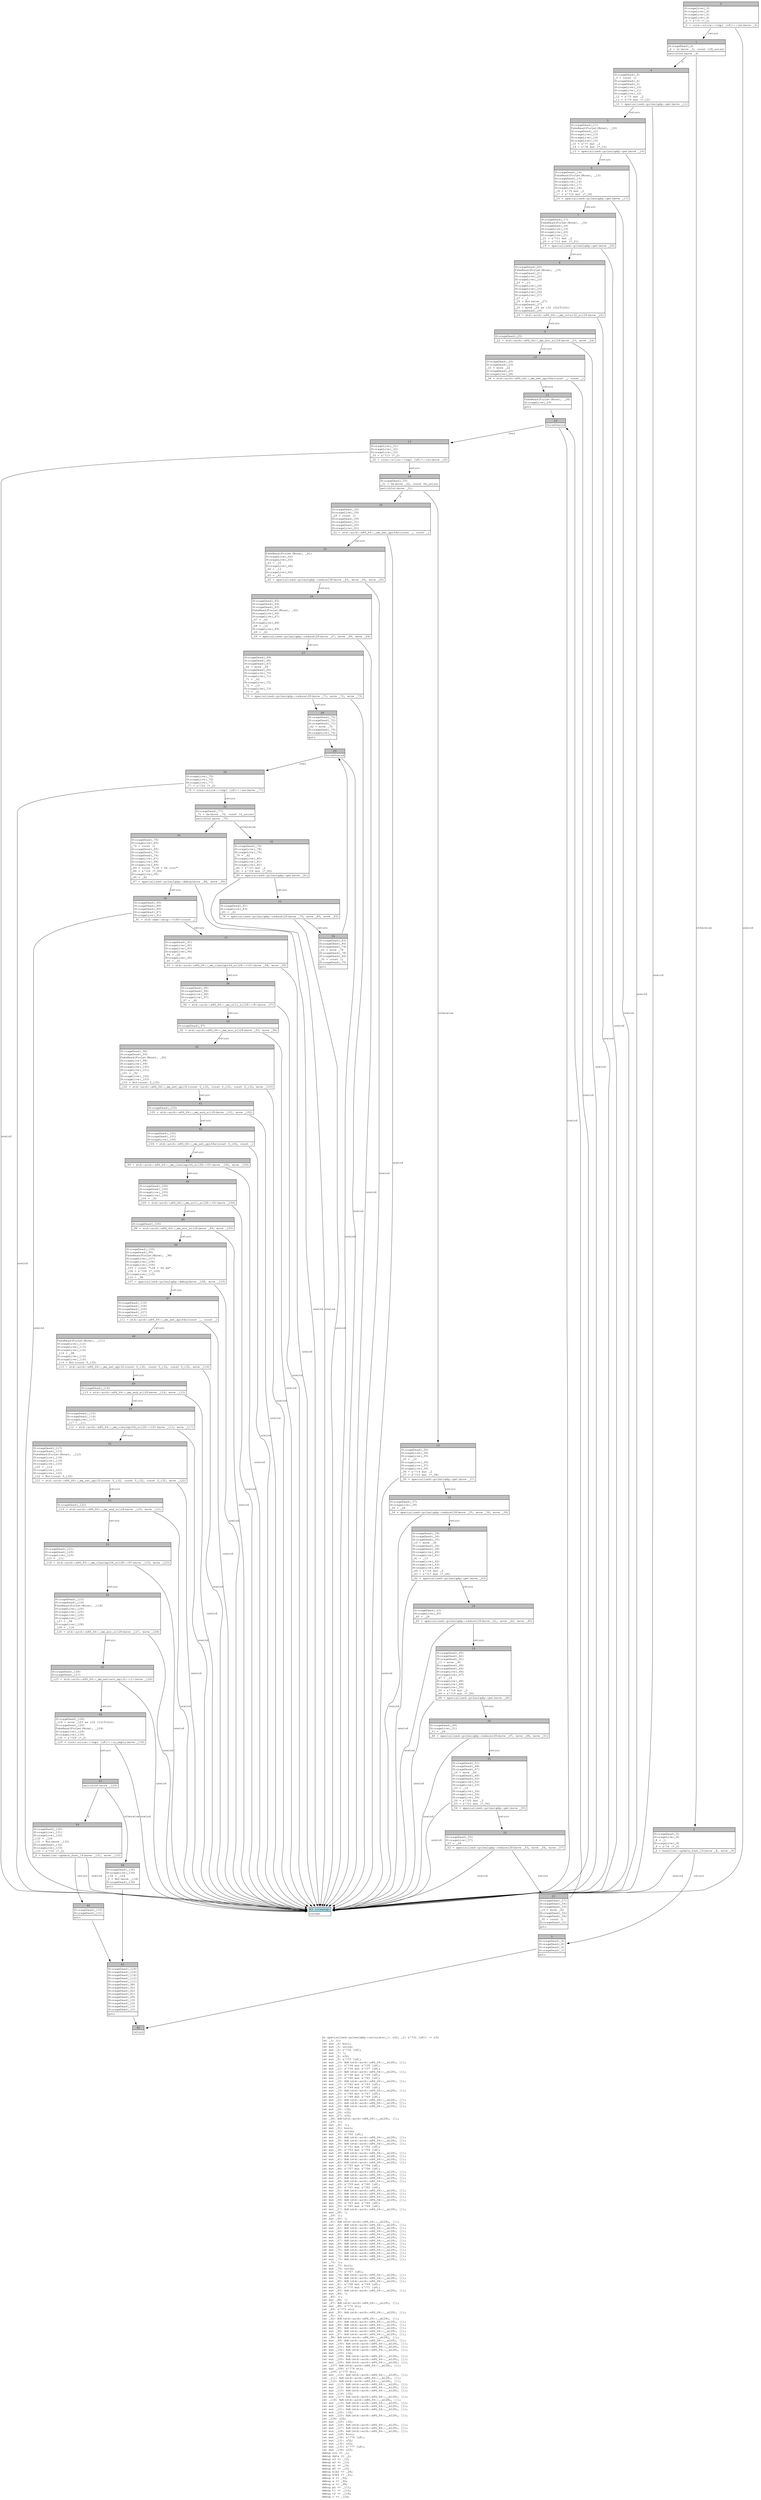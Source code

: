 digraph Mir_0_77 {
    graph [fontname="Courier, monospace"];
    node [fontname="Courier, monospace"];
    edge [fontname="Courier, monospace"];
    label=<fn specialized::pclmulqdq::calculate(_1: u32, _2: &amp;'?31 [u8]) -&gt; u32<br align="left"/>let _3: ();<br align="left"/>let mut _4: bool;<br align="left"/>let mut _5: usize;<br align="left"/>let mut _6: &amp;'?32 [u8];<br align="left"/>let mut _7: !;<br align="left"/>let mut _8: u32;<br align="left"/>let mut _9: &amp;'?33 [u8];<br align="left"/>let mut _10: Adt(std::arch::x86_64::__m128i, []);<br align="left"/>let mut _11: &amp;'?34 mut &amp;'?35 [u8];<br align="left"/>let mut _12: &amp;'?36 mut &amp;'?37 [u8];<br align="left"/>let mut _13: Adt(std::arch::x86_64::__m128i, []);<br align="left"/>let mut _14: &amp;'?38 mut &amp;'?39 [u8];<br align="left"/>let mut _15: &amp;'?40 mut &amp;'?41 [u8];<br align="left"/>let mut _16: Adt(std::arch::x86_64::__m128i, []);<br align="left"/>let mut _17: &amp;'?42 mut &amp;'?43 [u8];<br align="left"/>let mut _18: &amp;'?44 mut &amp;'?45 [u8];<br align="left"/>let mut _19: Adt(std::arch::x86_64::__m128i, []);<br align="left"/>let mut _20: &amp;'?46 mut &amp;'?47 [u8];<br align="left"/>let mut _21: &amp;'?48 mut &amp;'?49 [u8];<br align="left"/>let mut _22: Adt(std::arch::x86_64::__m128i, []);<br align="left"/>let mut _23: Adt(std::arch::x86_64::__m128i, []);<br align="left"/>let mut _24: Adt(std::arch::x86_64::__m128i, []);<br align="left"/>let mut _25: i32;<br align="left"/>let mut _26: u32;<br align="left"/>let mut _27: u32;<br align="left"/>let _28: Adt(std::arch::x86_64::__m128i, []);<br align="left"/>let _29: ();<br align="left"/>let mut _30: ();<br align="left"/>let mut _31: bool;<br align="left"/>let mut _32: usize;<br align="left"/>let mut _33: &amp;'?50 [u8];<br align="left"/>let mut _34: Adt(std::arch::x86_64::__m128i, []);<br align="left"/>let mut _35: Adt(std::arch::x86_64::__m128i, []);<br align="left"/>let mut _36: Adt(std::arch::x86_64::__m128i, []);<br align="left"/>let mut _37: &amp;'?51 mut &amp;'?52 [u8];<br align="left"/>let mut _38: &amp;'?53 mut &amp;'?54 [u8];<br align="left"/>let mut _39: Adt(std::arch::x86_64::__m128i, []);<br align="left"/>let mut _40: Adt(std::arch::x86_64::__m128i, []);<br align="left"/>let mut _41: Adt(std::arch::x86_64::__m128i, []);<br align="left"/>let mut _42: Adt(std::arch::x86_64::__m128i, []);<br align="left"/>let mut _43: &amp;'?55 mut &amp;'?56 [u8];<br align="left"/>let mut _44: &amp;'?57 mut &amp;'?58 [u8];<br align="left"/>let mut _45: Adt(std::arch::x86_64::__m128i, []);<br align="left"/>let mut _46: Adt(std::arch::x86_64::__m128i, []);<br align="left"/>let mut _47: Adt(std::arch::x86_64::__m128i, []);<br align="left"/>let mut _48: Adt(std::arch::x86_64::__m128i, []);<br align="left"/>let mut _49: &amp;'?59 mut &amp;'?60 [u8];<br align="left"/>let mut _50: &amp;'?61 mut &amp;'?62 [u8];<br align="left"/>let mut _51: Adt(std::arch::x86_64::__m128i, []);<br align="left"/>let mut _52: Adt(std::arch::x86_64::__m128i, []);<br align="left"/>let mut _53: Adt(std::arch::x86_64::__m128i, []);<br align="left"/>let mut _54: Adt(std::arch::x86_64::__m128i, []);<br align="left"/>let mut _55: &amp;'?63 mut &amp;'?64 [u8];<br align="left"/>let mut _56: &amp;'?65 mut &amp;'?66 [u8];<br align="left"/>let mut _57: Adt(std::arch::x86_64::__m128i, []);<br align="left"/>let mut _58: !;<br align="left"/>let _59: ();<br align="left"/>let mut _60: !;<br align="left"/>let _61: Adt(std::arch::x86_64::__m128i, []);<br align="left"/>let mut _62: Adt(std::arch::x86_64::__m128i, []);<br align="left"/>let mut _63: Adt(std::arch::x86_64::__m128i, []);<br align="left"/>let mut _64: Adt(std::arch::x86_64::__m128i, []);<br align="left"/>let mut _65: Adt(std::arch::x86_64::__m128i, []);<br align="left"/>let mut _66: Adt(std::arch::x86_64::__m128i, []);<br align="left"/>let mut _67: Adt(std::arch::x86_64::__m128i, []);<br align="left"/>let mut _68: Adt(std::arch::x86_64::__m128i, []);<br align="left"/>let mut _69: Adt(std::arch::x86_64::__m128i, []);<br align="left"/>let mut _70: Adt(std::arch::x86_64::__m128i, []);<br align="left"/>let mut _71: Adt(std::arch::x86_64::__m128i, []);<br align="left"/>let mut _72: Adt(std::arch::x86_64::__m128i, []);<br align="left"/>let mut _73: Adt(std::arch::x86_64::__m128i, []);<br align="left"/>let _74: ();<br align="left"/>let mut _75: bool;<br align="left"/>let mut _76: usize;<br align="left"/>let mut _77: &amp;'?67 [u8];<br align="left"/>let mut _78: Adt(std::arch::x86_64::__m128i, []);<br align="left"/>let mut _79: Adt(std::arch::x86_64::__m128i, []);<br align="left"/>let mut _80: Adt(std::arch::x86_64::__m128i, []);<br align="left"/>let mut _81: &amp;'?68 mut &amp;'?69 [u8];<br align="left"/>let mut _82: &amp;'?70 mut &amp;'?71 [u8];<br align="left"/>let mut _83: Adt(std::arch::x86_64::__m128i, []);<br align="left"/>let mut _84: !;<br align="left"/>let _85: ();<br align="left"/>let mut _86: !;<br align="left"/>let _87: Adt(std::arch::x86_64::__m128i, []);<br align="left"/>let mut _88: &amp;'?72 str;<br align="left"/>let _89: &amp;'?73 str;<br align="left"/>let mut _90: Adt(std::arch::x86_64::__m128i, []);<br align="left"/>let _91: ();<br align="left"/>let _92: Adt(std::arch::x86_64::__m128i, []);<br align="left"/>let mut _93: Adt(std::arch::x86_64::__m128i, []);<br align="left"/>let mut _94: Adt(std::arch::x86_64::__m128i, []);<br align="left"/>let mut _95: Adt(std::arch::x86_64::__m128i, []);<br align="left"/>let mut _96: Adt(std::arch::x86_64::__m128i, []);<br align="left"/>let mut _97: Adt(std::arch::x86_64::__m128i, []);<br align="left"/>let _98: Adt(std::arch::x86_64::__m128i, []);<br align="left"/>let mut _99: Adt(std::arch::x86_64::__m128i, []);<br align="left"/>let mut _100: Adt(std::arch::x86_64::__m128i, []);<br align="left"/>let mut _101: Adt(std::arch::x86_64::__m128i, []);<br align="left"/>let mut _102: Adt(std::arch::x86_64::__m128i, []);<br align="left"/>let mut _103: i32;<br align="left"/>let mut _104: Adt(std::arch::x86_64::__m128i, []);<br align="left"/>let mut _105: Adt(std::arch::x86_64::__m128i, []);<br align="left"/>let mut _106: Adt(std::arch::x86_64::__m128i, []);<br align="left"/>let _107: Adt(std::arch::x86_64::__m128i, []);<br align="left"/>let mut _108: &amp;'?74 str;<br align="left"/>let _109: &amp;'?75 str;<br align="left"/>let mut _110: Adt(std::arch::x86_64::__m128i, []);<br align="left"/>let _111: Adt(std::arch::x86_64::__m128i, []);<br align="left"/>let _112: Adt(std::arch::x86_64::__m128i, []);<br align="left"/>let mut _113: Adt(std::arch::x86_64::__m128i, []);<br align="left"/>let mut _114: Adt(std::arch::x86_64::__m128i, []);<br align="left"/>let mut _115: Adt(std::arch::x86_64::__m128i, []);<br align="left"/>let mut _116: i32;<br align="left"/>let mut _117: Adt(std::arch::x86_64::__m128i, []);<br align="left"/>let _118: Adt(std::arch::x86_64::__m128i, []);<br align="left"/>let mut _119: Adt(std::arch::x86_64::__m128i, []);<br align="left"/>let mut _120: Adt(std::arch::x86_64::__m128i, []);<br align="left"/>let mut _121: Adt(std::arch::x86_64::__m128i, []);<br align="left"/>let mut _122: i32;<br align="left"/>let mut _123: Adt(std::arch::x86_64::__m128i, []);<br align="left"/>let _124: u32;<br align="left"/>let mut _125: i32;<br align="left"/>let mut _126: Adt(std::arch::x86_64::__m128i, []);<br align="left"/>let mut _127: Adt(std::arch::x86_64::__m128i, []);<br align="left"/>let mut _128: Adt(std::arch::x86_64::__m128i, []);<br align="left"/>let mut _129: bool;<br align="left"/>let mut _130: &amp;'?76 [u8];<br align="left"/>let mut _131: u32;<br align="left"/>let mut _132: u32;<br align="left"/>let mut _133: &amp;'?77 [u8];<br align="left"/>let mut _134: u32;<br align="left"/>debug crc =&gt; _1;<br align="left"/>debug data =&gt; _2;<br align="left"/>debug x3 =&gt; _10;<br align="left"/>debug x2 =&gt; _13;<br align="left"/>debug x1 =&gt; _16;<br align="left"/>debug x0 =&gt; _19;<br align="left"/>debug k1k2 =&gt; _28;<br align="left"/>debug k3k4 =&gt; _61;<br align="left"/>debug x =&gt; _62;<br align="left"/>debug x =&gt; _92;<br align="left"/>debug x =&gt; _98;<br align="left"/>debug pu =&gt; _111;<br align="left"/>debug t1 =&gt; _112;<br align="left"/>debug t2 =&gt; _118;<br align="left"/>debug c =&gt; _124;<br align="left"/>>;
    bb0__0_77 [shape="none", label=<<table border="0" cellborder="1" cellspacing="0"><tr><td bgcolor="gray" align="center" colspan="1">0</td></tr><tr><td align="left" balign="left">StorageLive(_3)<br/>StorageLive(_4)<br/>StorageLive(_5)<br/>StorageLive(_6)<br/>_6 = &amp;'?3 (*_2)<br/></td></tr><tr><td align="left">_5 = core::slice::&lt;impl [u8]&gt;::len(move _6)</td></tr></table>>];
    bb1__0_77 [shape="none", label=<<table border="0" cellborder="1" cellspacing="0"><tr><td bgcolor="gray" align="center" colspan="1">1</td></tr><tr><td align="left" balign="left">StorageDead(_6)<br/>_4 = Lt(move _5, const 128_usize)<br/></td></tr><tr><td align="left">switchInt(move _4)</td></tr></table>>];
    bb2__0_77 [shape="none", label=<<table border="0" cellborder="1" cellspacing="0"><tr><td bgcolor="gray" align="center" colspan="1">2</td></tr><tr><td align="left" balign="left">StorageDead(_5)<br/>StorageLive(_8)<br/>_8 = _1<br/>StorageLive(_9)<br/>_9 = &amp;'?4 (*_2)<br/></td></tr><tr><td align="left">_0 = baseline::update_fast_16(move _8, move _9)</td></tr></table>>];
    bb3__0_77 [shape="none", label=<<table border="0" cellborder="1" cellspacing="0"><tr><td bgcolor="gray" align="center" colspan="1">3</td></tr><tr><td align="left" balign="left">StorageDead(_9)<br/>StorageDead(_8)<br/>StorageDead(_4)<br/>StorageDead(_3)<br/></td></tr><tr><td align="left">goto</td></tr></table>>];
    bb4__0_77 [shape="none", label=<<table border="0" cellborder="1" cellspacing="0"><tr><td bgcolor="gray" align="center" colspan="1">4</td></tr><tr><td align="left" balign="left">StorageDead(_5)<br/>_3 = const ()<br/>StorageDead(_4)<br/>StorageDead(_3)<br/>StorageLive(_10)<br/>StorageLive(_11)<br/>StorageLive(_12)<br/>_12 = &amp;'?5 mut _2<br/>_11 = &amp;'?6 mut (*_12)<br/></td></tr><tr><td align="left">_10 = specialized::pclmulqdq::get(move _11)</td></tr></table>>];
    bb5__0_77 [shape="none", label=<<table border="0" cellborder="1" cellspacing="0"><tr><td bgcolor="gray" align="center" colspan="1">5</td></tr><tr><td align="left" balign="left">StorageDead(_11)<br/>FakeRead(ForLet(None), _10)<br/>StorageDead(_12)<br/>StorageLive(_13)<br/>StorageLive(_14)<br/>StorageLive(_15)<br/>_15 = &amp;'?7 mut _2<br/>_14 = &amp;'?8 mut (*_15)<br/></td></tr><tr><td align="left">_13 = specialized::pclmulqdq::get(move _14)</td></tr></table>>];
    bb6__0_77 [shape="none", label=<<table border="0" cellborder="1" cellspacing="0"><tr><td bgcolor="gray" align="center" colspan="1">6</td></tr><tr><td align="left" balign="left">StorageDead(_14)<br/>FakeRead(ForLet(None), _13)<br/>StorageDead(_15)<br/>StorageLive(_16)<br/>StorageLive(_17)<br/>StorageLive(_18)<br/>_18 = &amp;'?9 mut _2<br/>_17 = &amp;'?10 mut (*_18)<br/></td></tr><tr><td align="left">_16 = specialized::pclmulqdq::get(move _17)</td></tr></table>>];
    bb7__0_77 [shape="none", label=<<table border="0" cellborder="1" cellspacing="0"><tr><td bgcolor="gray" align="center" colspan="1">7</td></tr><tr><td align="left" balign="left">StorageDead(_17)<br/>FakeRead(ForLet(None), _16)<br/>StorageDead(_18)<br/>StorageLive(_19)<br/>StorageLive(_20)<br/>StorageLive(_21)<br/>_21 = &amp;'?11 mut _2<br/>_20 = &amp;'?12 mut (*_21)<br/></td></tr><tr><td align="left">_19 = specialized::pclmulqdq::get(move _20)</td></tr></table>>];
    bb8__0_77 [shape="none", label=<<table border="0" cellborder="1" cellspacing="0"><tr><td bgcolor="gray" align="center" colspan="1">8</td></tr><tr><td align="left" balign="left">StorageDead(_20)<br/>FakeRead(ForLet(None), _19)<br/>StorageDead(_21)<br/>StorageLive(_22)<br/>StorageLive(_23)<br/>_23 = _10<br/>StorageLive(_24)<br/>StorageLive(_25)<br/>StorageLive(_26)<br/>StorageLive(_27)<br/>_27 = _1<br/>_26 = Not(move _27)<br/>StorageDead(_27)<br/>_25 = move _26 as i32 (IntToInt)<br/>StorageDead(_26)<br/></td></tr><tr><td align="left">_24 = std::arch::x86_64::_mm_cvtsi32_si128(move _25)</td></tr></table>>];
    bb9__0_77 [shape="none", label=<<table border="0" cellborder="1" cellspacing="0"><tr><td bgcolor="gray" align="center" colspan="1">9</td></tr><tr><td align="left" balign="left">StorageDead(_25)<br/></td></tr><tr><td align="left">_22 = std::arch::x86_64::_mm_xor_si128(move _23, move _24)</td></tr></table>>];
    bb10__0_77 [shape="none", label=<<table border="0" cellborder="1" cellspacing="0"><tr><td bgcolor="gray" align="center" colspan="1">10</td></tr><tr><td align="left" balign="left">StorageDead(_24)<br/>StorageDead(_23)<br/>_10 = move _22<br/>StorageDead(_22)<br/>StorageLive(_28)<br/></td></tr><tr><td align="left">_28 = std::arch::x86_64::_mm_set_epi64x(const _, const _)</td></tr></table>>];
    bb11__0_77 [shape="none", label=<<table border="0" cellborder="1" cellspacing="0"><tr><td bgcolor="gray" align="center" colspan="1">11</td></tr><tr><td align="left" balign="left">FakeRead(ForLet(None), _28)<br/>StorageLive(_29)<br/></td></tr><tr><td align="left">goto</td></tr></table>>];
    bb12__0_77 [shape="none", label=<<table border="0" cellborder="1" cellspacing="0"><tr><td bgcolor="gray" align="center" colspan="1">12</td></tr><tr><td align="left">falseUnwind</td></tr></table>>];
    bb13__0_77 [shape="none", label=<<table border="0" cellborder="1" cellspacing="0"><tr><td bgcolor="gray" align="center" colspan="1">13</td></tr><tr><td align="left" balign="left">StorageLive(_31)<br/>StorageLive(_32)<br/>StorageLive(_33)<br/>_33 = &amp;'?13 (*_2)<br/></td></tr><tr><td align="left">_32 = core::slice::&lt;impl [u8]&gt;::len(move _33)</td></tr></table>>];
    bb14__0_77 [shape="none", label=<<table border="0" cellborder="1" cellspacing="0"><tr><td bgcolor="gray" align="center" colspan="1">14</td></tr><tr><td align="left" balign="left">StorageDead(_33)<br/>_31 = Ge(move _32, const 64_usize)<br/></td></tr><tr><td align="left">switchInt(move _31)</td></tr></table>>];
    bb15__0_77 [shape="none", label=<<table border="0" cellborder="1" cellspacing="0"><tr><td bgcolor="gray" align="center" colspan="1">15</td></tr><tr><td align="left" balign="left">StorageDead(_32)<br/>StorageLive(_34)<br/>StorageLive(_35)<br/>_35 = _10<br/>StorageLive(_36)<br/>StorageLive(_37)<br/>StorageLive(_38)<br/>_38 = &amp;'?14 mut _2<br/>_37 = &amp;'?15 mut (*_38)<br/></td></tr><tr><td align="left">_36 = specialized::pclmulqdq::get(move _37)</td></tr></table>>];
    bb16__0_77 [shape="none", label=<<table border="0" cellborder="1" cellspacing="0"><tr><td bgcolor="gray" align="center" colspan="1">16</td></tr><tr><td align="left" balign="left">StorageDead(_37)<br/>StorageLive(_39)<br/>_39 = _28<br/></td></tr><tr><td align="left">_34 = specialized::pclmulqdq::reduce128(move _35, move _36, move _39)</td></tr></table>>];
    bb17__0_77 [shape="none", label=<<table border="0" cellborder="1" cellspacing="0"><tr><td bgcolor="gray" align="center" colspan="1">17</td></tr><tr><td align="left" balign="left">StorageDead(_39)<br/>StorageDead(_36)<br/>StorageDead(_35)<br/>_10 = move _34<br/>StorageDead(_34)<br/>StorageDead(_38)<br/>StorageLive(_40)<br/>StorageLive(_41)<br/>_41 = _13<br/>StorageLive(_42)<br/>StorageLive(_43)<br/>StorageLive(_44)<br/>_44 = &amp;'?16 mut _2<br/>_43 = &amp;'?17 mut (*_44)<br/></td></tr><tr><td align="left">_42 = specialized::pclmulqdq::get(move _43)</td></tr></table>>];
    bb18__0_77 [shape="none", label=<<table border="0" cellborder="1" cellspacing="0"><tr><td bgcolor="gray" align="center" colspan="1">18</td></tr><tr><td align="left" balign="left">StorageDead(_43)<br/>StorageLive(_45)<br/>_45 = _28<br/></td></tr><tr><td align="left">_40 = specialized::pclmulqdq::reduce128(move _41, move _42, move _45)</td></tr></table>>];
    bb19__0_77 [shape="none", label=<<table border="0" cellborder="1" cellspacing="0"><tr><td bgcolor="gray" align="center" colspan="1">19</td></tr><tr><td align="left" balign="left">StorageDead(_45)<br/>StorageDead(_42)<br/>StorageDead(_41)<br/>_13 = move _40<br/>StorageDead(_40)<br/>StorageDead(_44)<br/>StorageLive(_46)<br/>StorageLive(_47)<br/>_47 = _16<br/>StorageLive(_48)<br/>StorageLive(_49)<br/>StorageLive(_50)<br/>_50 = &amp;'?18 mut _2<br/>_49 = &amp;'?19 mut (*_50)<br/></td></tr><tr><td align="left">_48 = specialized::pclmulqdq::get(move _49)</td></tr></table>>];
    bb20__0_77 [shape="none", label=<<table border="0" cellborder="1" cellspacing="0"><tr><td bgcolor="gray" align="center" colspan="1">20</td></tr><tr><td align="left" balign="left">StorageDead(_49)<br/>StorageLive(_51)<br/>_51 = _28<br/></td></tr><tr><td align="left">_46 = specialized::pclmulqdq::reduce128(move _47, move _48, move _51)</td></tr></table>>];
    bb21__0_77 [shape="none", label=<<table border="0" cellborder="1" cellspacing="0"><tr><td bgcolor="gray" align="center" colspan="1">21</td></tr><tr><td align="left" balign="left">StorageDead(_51)<br/>StorageDead(_48)<br/>StorageDead(_47)<br/>_16 = move _46<br/>StorageDead(_46)<br/>StorageDead(_50)<br/>StorageLive(_52)<br/>StorageLive(_53)<br/>_53 = _19<br/>StorageLive(_54)<br/>StorageLive(_55)<br/>StorageLive(_56)<br/>_56 = &amp;'?20 mut _2<br/>_55 = &amp;'?21 mut (*_56)<br/></td></tr><tr><td align="left">_54 = specialized::pclmulqdq::get(move _55)</td></tr></table>>];
    bb22__0_77 [shape="none", label=<<table border="0" cellborder="1" cellspacing="0"><tr><td bgcolor="gray" align="center" colspan="1">22</td></tr><tr><td align="left" balign="left">StorageDead(_55)<br/>StorageLive(_57)<br/>_57 = _28<br/></td></tr><tr><td align="left">_52 = specialized::pclmulqdq::reduce128(move _53, move _54, move _57)</td></tr></table>>];
    bb23__0_77 [shape="none", label=<<table border="0" cellborder="1" cellspacing="0"><tr><td bgcolor="gray" align="center" colspan="1">23</td></tr><tr><td align="left" balign="left">StorageDead(_57)<br/>StorageDead(_54)<br/>StorageDead(_53)<br/>_19 = move _52<br/>StorageDead(_52)<br/>StorageDead(_56)<br/>_30 = const ()<br/>StorageDead(_31)<br/></td></tr><tr><td align="left">goto</td></tr></table>>];
    bb24__0_77 [shape="none", label=<<table border="0" cellborder="1" cellspacing="0"><tr><td bgcolor="gray" align="center" colspan="1">24</td></tr><tr><td align="left" balign="left">StorageDead(_32)<br/>StorageLive(_59)<br/>_29 = const ()<br/>StorageDead(_59)<br/>StorageDead(_31)<br/>StorageDead(_29)<br/>StorageLive(_61)<br/></td></tr><tr><td align="left">_61 = std::arch::x86_64::_mm_set_epi64x(const _, const _)</td></tr></table>>];
    bb25__0_77 [shape="none", label=<<table border="0" cellborder="1" cellspacing="0"><tr><td bgcolor="gray" align="center" colspan="1">25</td></tr><tr><td align="left" balign="left">FakeRead(ForLet(None), _61)<br/>StorageLive(_62)<br/>StorageLive(_63)<br/>_63 = _10<br/>StorageLive(_64)<br/>_64 = _13<br/>StorageLive(_65)<br/>_65 = _61<br/></td></tr><tr><td align="left">_62 = specialized::pclmulqdq::reduce128(move _63, move _64, move _65)</td></tr></table>>];
    bb26__0_77 [shape="none", label=<<table border="0" cellborder="1" cellspacing="0"><tr><td bgcolor="gray" align="center" colspan="1">26</td></tr><tr><td align="left" balign="left">StorageDead(_65)<br/>StorageDead(_64)<br/>StorageDead(_63)<br/>FakeRead(ForLet(None), _62)<br/>StorageLive(_66)<br/>StorageLive(_67)<br/>_67 = _62<br/>StorageLive(_68)<br/>_68 = _16<br/>StorageLive(_69)<br/>_69 = _61<br/></td></tr><tr><td align="left">_66 = specialized::pclmulqdq::reduce128(move _67, move _68, move _69)</td></tr></table>>];
    bb27__0_77 [shape="none", label=<<table border="0" cellborder="1" cellspacing="0"><tr><td bgcolor="gray" align="center" colspan="1">27</td></tr><tr><td align="left" balign="left">StorageDead(_69)<br/>StorageDead(_68)<br/>StorageDead(_67)<br/>_62 = move _66<br/>StorageDead(_66)<br/>StorageLive(_70)<br/>StorageLive(_71)<br/>_71 = _62<br/>StorageLive(_72)<br/>_72 = _19<br/>StorageLive(_73)<br/>_73 = _61<br/></td></tr><tr><td align="left">_70 = specialized::pclmulqdq::reduce128(move _71, move _72, move _73)</td></tr></table>>];
    bb28__0_77 [shape="none", label=<<table border="0" cellborder="1" cellspacing="0"><tr><td bgcolor="gray" align="center" colspan="1">28</td></tr><tr><td align="left" balign="left">StorageDead(_73)<br/>StorageDead(_72)<br/>StorageDead(_71)<br/>_62 = move _70<br/>StorageDead(_70)<br/>StorageLive(_74)<br/></td></tr><tr><td align="left">goto</td></tr></table>>];
    bb29__0_77 [shape="none", label=<<table border="0" cellborder="1" cellspacing="0"><tr><td bgcolor="gray" align="center" colspan="1">29</td></tr><tr><td align="left">falseUnwind</td></tr></table>>];
    bb30__0_77 [shape="none", label=<<table border="0" cellborder="1" cellspacing="0"><tr><td bgcolor="gray" align="center" colspan="1">30</td></tr><tr><td align="left" balign="left">StorageLive(_75)<br/>StorageLive(_76)<br/>StorageLive(_77)<br/>_77 = &amp;'?22 (*_2)<br/></td></tr><tr><td align="left">_76 = core::slice::&lt;impl [u8]&gt;::len(move _77)</td></tr></table>>];
    bb31__0_77 [shape="none", label=<<table border="0" cellborder="1" cellspacing="0"><tr><td bgcolor="gray" align="center" colspan="1">31</td></tr><tr><td align="left" balign="left">StorageDead(_77)<br/>_75 = Ge(move _76, const 16_usize)<br/></td></tr><tr><td align="left">switchInt(move _75)</td></tr></table>>];
    bb32__0_77 [shape="none", label=<<table border="0" cellborder="1" cellspacing="0"><tr><td bgcolor="gray" align="center" colspan="1">32</td></tr><tr><td align="left" balign="left">StorageDead(_76)<br/>StorageLive(_78)<br/>StorageLive(_79)<br/>_79 = _62<br/>StorageLive(_80)<br/>StorageLive(_81)<br/>StorageLive(_82)<br/>_82 = &amp;'?23 mut _2<br/>_81 = &amp;'?24 mut (*_82)<br/></td></tr><tr><td align="left">_80 = specialized::pclmulqdq::get(move _81)</td></tr></table>>];
    bb33__0_77 [shape="none", label=<<table border="0" cellborder="1" cellspacing="0"><tr><td bgcolor="gray" align="center" colspan="1">33</td></tr><tr><td align="left" balign="left">StorageDead(_81)<br/>StorageLive(_83)<br/>_83 = _61<br/></td></tr><tr><td align="left">_78 = specialized::pclmulqdq::reduce128(move _79, move _80, move _83)</td></tr></table>>];
    bb34__0_77 [shape="none", label=<<table border="0" cellborder="1" cellspacing="0"><tr><td bgcolor="gray" align="center" colspan="1">34</td></tr><tr><td align="left" balign="left">StorageDead(_83)<br/>StorageDead(_80)<br/>StorageDead(_79)<br/>_62 = move _78<br/>StorageDead(_78)<br/>StorageDead(_82)<br/>_30 = const ()<br/>StorageDead(_75)<br/></td></tr><tr><td align="left">goto</td></tr></table>>];
    bb35__0_77 [shape="none", label=<<table border="0" cellborder="1" cellspacing="0"><tr><td bgcolor="gray" align="center" colspan="1">35</td></tr><tr><td align="left" balign="left">StorageDead(_76)<br/>StorageLive(_85)<br/>_74 = const ()<br/>StorageDead(_85)<br/>StorageDead(_75)<br/>StorageDead(_74)<br/>StorageLive(_87)<br/>StorageLive(_88)<br/>StorageLive(_89)<br/>_89 = const &quot;128 &gt; 64 init&quot;<br/>_88 = &amp;'?26 (*_89)<br/>StorageLive(_90)<br/>_90 = _62<br/></td></tr><tr><td align="left">_87 = specialized::pclmulqdq::debug(move _88, move _90)</td></tr></table>>];
    bb36__0_77 [shape="none", label=<<table border="0" cellborder="1" cellspacing="0"><tr><td bgcolor="gray" align="center" colspan="1">36</td></tr><tr><td align="left" balign="left">StorageDead(_90)<br/>StorageDead(_88)<br/>StorageDead(_89)<br/>StorageDead(_87)<br/>StorageLive(_91)<br/></td></tr><tr><td align="left">_91 = std::mem::drop::&lt;i64&gt;(const _)</td></tr></table>>];
    bb37__0_77 [shape="none", label=<<table border="0" cellborder="1" cellspacing="0"><tr><td bgcolor="gray" align="center" colspan="1">37</td></tr><tr><td align="left" balign="left">StorageDead(_91)<br/>StorageLive(_92)<br/>StorageLive(_93)<br/>StorageLive(_94)<br/>_94 = _62<br/>StorageLive(_95)<br/>_95 = _61<br/></td></tr><tr><td align="left">_93 = std::arch::x86_64::_mm_clmulepi64_si128::&lt;16&gt;(move _94, move _95)</td></tr></table>>];
    bb38__0_77 [shape="none", label=<<table border="0" cellborder="1" cellspacing="0"><tr><td bgcolor="gray" align="center" colspan="1">38</td></tr><tr><td align="left" balign="left">StorageDead(_95)<br/>StorageDead(_94)<br/>StorageLive(_96)<br/>StorageLive(_97)<br/>_97 = _62<br/></td></tr><tr><td align="left">_96 = std::arch::x86_64::_mm_srli_si128::&lt;8&gt;(move _97)</td></tr></table>>];
    bb39__0_77 [shape="none", label=<<table border="0" cellborder="1" cellspacing="0"><tr><td bgcolor="gray" align="center" colspan="1">39</td></tr><tr><td align="left" balign="left">StorageDead(_97)<br/></td></tr><tr><td align="left">_92 = std::arch::x86_64::_mm_xor_si128(move _93, move _96)</td></tr></table>>];
    bb40__0_77 [shape="none", label=<<table border="0" cellborder="1" cellspacing="0"><tr><td bgcolor="gray" align="center" colspan="1">40</td></tr><tr><td align="left" balign="left">StorageDead(_96)<br/>StorageDead(_93)<br/>FakeRead(ForLet(None), _92)<br/>StorageLive(_98)<br/>StorageLive(_99)<br/>StorageLive(_100)<br/>StorageLive(_101)<br/>_101 = _92<br/>StorageLive(_102)<br/>StorageLive(_103)<br/>_103 = Not(const 0_i32)<br/></td></tr><tr><td align="left">_102 = std::arch::x86_64::_mm_set_epi32(const 0_i32, const 0_i32, const 0_i32, move _103)</td></tr></table>>];
    bb41__0_77 [shape="none", label=<<table border="0" cellborder="1" cellspacing="0"><tr><td bgcolor="gray" align="center" colspan="1">41</td></tr><tr><td align="left" balign="left">StorageDead(_103)<br/></td></tr><tr><td align="left">_100 = std::arch::x86_64::_mm_and_si128(move _101, move _102)</td></tr></table>>];
    bb42__0_77 [shape="none", label=<<table border="0" cellborder="1" cellspacing="0"><tr><td bgcolor="gray" align="center" colspan="1">42</td></tr><tr><td align="left" balign="left">StorageDead(_102)<br/>StorageDead(_101)<br/>StorageLive(_104)<br/></td></tr><tr><td align="left">_104 = std::arch::x86_64::_mm_set_epi64x(const 0_i64, const _)</td></tr></table>>];
    bb43__0_77 [shape="none", label=<<table border="0" cellborder="1" cellspacing="0"><tr><td bgcolor="gray" align="center" colspan="1">43</td></tr><tr><td align="left">_99 = std::arch::x86_64::_mm_clmulepi64_si128::&lt;0&gt;(move _100, move _104)</td></tr></table>>];
    bb44__0_77 [shape="none", label=<<table border="0" cellborder="1" cellspacing="0"><tr><td bgcolor="gray" align="center" colspan="1">44</td></tr><tr><td align="left" balign="left">StorageDead(_104)<br/>StorageDead(_100)<br/>StorageLive(_105)<br/>StorageLive(_106)<br/>_106 = _92<br/></td></tr><tr><td align="left">_105 = std::arch::x86_64::_mm_srli_si128::&lt;4&gt;(move _106)</td></tr></table>>];
    bb45__0_77 [shape="none", label=<<table border="0" cellborder="1" cellspacing="0"><tr><td bgcolor="gray" align="center" colspan="1">45</td></tr><tr><td align="left" balign="left">StorageDead(_106)<br/></td></tr><tr><td align="left">_98 = std::arch::x86_64::_mm_xor_si128(move _99, move _105)</td></tr></table>>];
    bb46__0_77 [shape="none", label=<<table border="0" cellborder="1" cellspacing="0"><tr><td bgcolor="gray" align="center" colspan="1">46</td></tr><tr><td align="left" balign="left">StorageDead(_105)<br/>StorageDead(_99)<br/>FakeRead(ForLet(None), _98)<br/>StorageLive(_107)<br/>StorageLive(_108)<br/>StorageLive(_109)<br/>_109 = const &quot;128 &gt; 64 xx&quot;<br/>_108 = &amp;'?28 (*_109)<br/>StorageLive(_110)<br/>_110 = _98<br/></td></tr><tr><td align="left">_107 = specialized::pclmulqdq::debug(move _108, move _110)</td></tr></table>>];
    bb47__0_77 [shape="none", label=<<table border="0" cellborder="1" cellspacing="0"><tr><td bgcolor="gray" align="center" colspan="1">47</td></tr><tr><td align="left" balign="left">StorageDead(_110)<br/>StorageDead(_108)<br/>StorageDead(_109)<br/>StorageDead(_107)<br/>StorageLive(_111)<br/></td></tr><tr><td align="left">_111 = std::arch::x86_64::_mm_set_epi64x(const _, const _)</td></tr></table>>];
    bb48__0_77 [shape="none", label=<<table border="0" cellborder="1" cellspacing="0"><tr><td bgcolor="gray" align="center" colspan="1">48</td></tr><tr><td align="left" balign="left">FakeRead(ForLet(None), _111)<br/>StorageLive(_112)<br/>StorageLive(_113)<br/>StorageLive(_114)<br/>_114 = _98<br/>StorageLive(_115)<br/>StorageLive(_116)<br/>_116 = Not(const 0_i32)<br/></td></tr><tr><td align="left">_115 = std::arch::x86_64::_mm_set_epi32(const 0_i32, const 0_i32, const 0_i32, move _116)</td></tr></table>>];
    bb49__0_77 [shape="none", label=<<table border="0" cellborder="1" cellspacing="0"><tr><td bgcolor="gray" align="center" colspan="1">49</td></tr><tr><td align="left" balign="left">StorageDead(_116)<br/></td></tr><tr><td align="left">_113 = std::arch::x86_64::_mm_and_si128(move _114, move _115)</td></tr></table>>];
    bb50__0_77 [shape="none", label=<<table border="0" cellborder="1" cellspacing="0"><tr><td bgcolor="gray" align="center" colspan="1">50</td></tr><tr><td align="left" balign="left">StorageDead(_115)<br/>StorageDead(_114)<br/>StorageLive(_117)<br/>_117 = _111<br/></td></tr><tr><td align="left">_112 = std::arch::x86_64::_mm_clmulepi64_si128::&lt;16&gt;(move _113, move _117)</td></tr></table>>];
    bb51__0_77 [shape="none", label=<<table border="0" cellborder="1" cellspacing="0"><tr><td bgcolor="gray" align="center" colspan="1">51</td></tr><tr><td align="left" balign="left">StorageDead(_117)<br/>StorageDead(_113)<br/>FakeRead(ForLet(None), _112)<br/>StorageLive(_118)<br/>StorageLive(_119)<br/>StorageLive(_120)<br/>_120 = _112<br/>StorageLive(_121)<br/>StorageLive(_122)<br/>_122 = Not(const 0_i32)<br/></td></tr><tr><td align="left">_121 = std::arch::x86_64::_mm_set_epi32(const 0_i32, const 0_i32, const 0_i32, move _122)</td></tr></table>>];
    bb52__0_77 [shape="none", label=<<table border="0" cellborder="1" cellspacing="0"><tr><td bgcolor="gray" align="center" colspan="1">52</td></tr><tr><td align="left" balign="left">StorageDead(_122)<br/></td></tr><tr><td align="left">_119 = std::arch::x86_64::_mm_and_si128(move _120, move _121)</td></tr></table>>];
    bb53__0_77 [shape="none", label=<<table border="0" cellborder="1" cellspacing="0"><tr><td bgcolor="gray" align="center" colspan="1">53</td></tr><tr><td align="left" balign="left">StorageDead(_121)<br/>StorageDead(_120)<br/>StorageLive(_123)<br/>_123 = _111<br/></td></tr><tr><td align="left">_118 = std::arch::x86_64::_mm_clmulepi64_si128::&lt;0&gt;(move _119, move _123)</td></tr></table>>];
    bb54__0_77 [shape="none", label=<<table border="0" cellborder="1" cellspacing="0"><tr><td bgcolor="gray" align="center" colspan="1">54</td></tr><tr><td align="left" balign="left">StorageDead(_123)<br/>StorageDead(_119)<br/>FakeRead(ForLet(None), _118)<br/>StorageLive(_124)<br/>StorageLive(_125)<br/>StorageLive(_126)<br/>StorageLive(_127)<br/>_127 = _98<br/>StorageLive(_128)<br/>_128 = _118<br/></td></tr><tr><td align="left">_126 = std::arch::x86_64::_mm_xor_si128(move _127, move _128)</td></tr></table>>];
    bb55__0_77 [shape="none", label=<<table border="0" cellborder="1" cellspacing="0"><tr><td bgcolor="gray" align="center" colspan="1">55</td></tr><tr><td align="left" balign="left">StorageDead(_128)<br/>StorageDead(_127)<br/></td></tr><tr><td align="left">_125 = std::arch::x86_64::_mm_extract_epi32::&lt;1&gt;(move _126)</td></tr></table>>];
    bb56__0_77 [shape="none", label=<<table border="0" cellborder="1" cellspacing="0"><tr><td bgcolor="gray" align="center" colspan="1">56</td></tr><tr><td align="left" balign="left">StorageDead(_126)<br/>_124 = move _125 as u32 (IntToInt)<br/>StorageDead(_125)<br/>FakeRead(ForLet(None), _124)<br/>StorageLive(_129)<br/>StorageLive(_130)<br/>_130 = &amp;'?29 (*_2)<br/></td></tr><tr><td align="left">_129 = core::slice::&lt;impl [u8]&gt;::is_empty(move _130)</td></tr></table>>];
    bb57__0_77 [shape="none", label=<<table border="0" cellborder="1" cellspacing="0"><tr><td bgcolor="gray" align="center" colspan="1">57</td></tr><tr><td align="left">switchInt(move _129)</td></tr></table>>];
    bb58__0_77 [shape="none", label=<<table border="0" cellborder="1" cellspacing="0"><tr><td bgcolor="gray" align="center" colspan="1">58</td></tr><tr><td align="left" balign="left">StorageDead(_130)<br/>StorageLive(_134)<br/>_134 = _124<br/>_0 = Not(move _134)<br/>StorageDead(_134)<br/></td></tr><tr><td align="left">goto</td></tr></table>>];
    bb59__0_77 [shape="none", label=<<table border="0" cellborder="1" cellspacing="0"><tr><td bgcolor="gray" align="center" colspan="1">59</td></tr><tr><td align="left" balign="left">StorageDead(_130)<br/>StorageLive(_131)<br/>StorageLive(_132)<br/>_132 = _124<br/>_131 = Not(move _132)<br/>StorageDead(_132)<br/>StorageLive(_133)<br/>_133 = &amp;'?30 (*_2)<br/></td></tr><tr><td align="left">_0 = baseline::update_fast_16(move _131, move _133)</td></tr></table>>];
    bb60__0_77 [shape="none", label=<<table border="0" cellborder="1" cellspacing="0"><tr><td bgcolor="gray" align="center" colspan="1">60</td></tr><tr><td align="left" balign="left">StorageDead(_133)<br/>StorageDead(_131)<br/></td></tr><tr><td align="left">goto</td></tr></table>>];
    bb61__0_77 [shape="none", label=<<table border="0" cellborder="1" cellspacing="0"><tr><td bgcolor="gray" align="center" colspan="1">61</td></tr><tr><td align="left" balign="left">StorageDead(_129)<br/>StorageDead(_124)<br/>StorageDead(_118)<br/>StorageDead(_112)<br/>StorageDead(_111)<br/>StorageDead(_98)<br/>StorageDead(_92)<br/>StorageDead(_62)<br/>StorageDead(_61)<br/>StorageDead(_28)<br/>StorageDead(_19)<br/>StorageDead(_16)<br/>StorageDead(_13)<br/>StorageDead(_10)<br/></td></tr><tr><td align="left">goto</td></tr></table>>];
    bb62__0_77 [shape="none", label=<<table border="0" cellborder="1" cellspacing="0"><tr><td bgcolor="gray" align="center" colspan="1">62</td></tr><tr><td align="left">return</td></tr></table>>];
    bb63__0_77 [shape="none", label=<<table border="0" cellborder="1" cellspacing="0"><tr><td bgcolor="lightblue" align="center" colspan="1">63 (cleanup)</td></tr><tr><td align="left">resume</td></tr></table>>];
    bb0__0_77 -> bb1__0_77 [label="return"];
    bb0__0_77 -> bb63__0_77 [label="unwind"];
    bb1__0_77 -> bb4__0_77 [label="0"];
    bb1__0_77 -> bb2__0_77 [label="otherwise"];
    bb2__0_77 -> bb3__0_77 [label="return"];
    bb2__0_77 -> bb63__0_77 [label="unwind"];
    bb3__0_77 -> bb62__0_77 [label=""];
    bb4__0_77 -> bb5__0_77 [label="return"];
    bb4__0_77 -> bb63__0_77 [label="unwind"];
    bb5__0_77 -> bb6__0_77 [label="return"];
    bb5__0_77 -> bb63__0_77 [label="unwind"];
    bb6__0_77 -> bb7__0_77 [label="return"];
    bb6__0_77 -> bb63__0_77 [label="unwind"];
    bb7__0_77 -> bb8__0_77 [label="return"];
    bb7__0_77 -> bb63__0_77 [label="unwind"];
    bb8__0_77 -> bb9__0_77 [label="return"];
    bb8__0_77 -> bb63__0_77 [label="unwind"];
    bb9__0_77 -> bb10__0_77 [label="return"];
    bb9__0_77 -> bb63__0_77 [label="unwind"];
    bb10__0_77 -> bb11__0_77 [label="return"];
    bb10__0_77 -> bb63__0_77 [label="unwind"];
    bb11__0_77 -> bb12__0_77 [label=""];
    bb12__0_77 -> bb13__0_77 [label="real"];
    bb12__0_77 -> bb63__0_77 [label="unwind"];
    bb13__0_77 -> bb14__0_77 [label="return"];
    bb13__0_77 -> bb63__0_77 [label="unwind"];
    bb14__0_77 -> bb24__0_77 [label="0"];
    bb14__0_77 -> bb15__0_77 [label="otherwise"];
    bb15__0_77 -> bb16__0_77 [label="return"];
    bb15__0_77 -> bb63__0_77 [label="unwind"];
    bb16__0_77 -> bb17__0_77 [label="return"];
    bb16__0_77 -> bb63__0_77 [label="unwind"];
    bb17__0_77 -> bb18__0_77 [label="return"];
    bb17__0_77 -> bb63__0_77 [label="unwind"];
    bb18__0_77 -> bb19__0_77 [label="return"];
    bb18__0_77 -> bb63__0_77 [label="unwind"];
    bb19__0_77 -> bb20__0_77 [label="return"];
    bb19__0_77 -> bb63__0_77 [label="unwind"];
    bb20__0_77 -> bb21__0_77 [label="return"];
    bb20__0_77 -> bb63__0_77 [label="unwind"];
    bb21__0_77 -> bb22__0_77 [label="return"];
    bb21__0_77 -> bb63__0_77 [label="unwind"];
    bb22__0_77 -> bb23__0_77 [label="return"];
    bb22__0_77 -> bb63__0_77 [label="unwind"];
    bb23__0_77 -> bb12__0_77 [label=""];
    bb24__0_77 -> bb25__0_77 [label="return"];
    bb24__0_77 -> bb63__0_77 [label="unwind"];
    bb25__0_77 -> bb26__0_77 [label="return"];
    bb25__0_77 -> bb63__0_77 [label="unwind"];
    bb26__0_77 -> bb27__0_77 [label="return"];
    bb26__0_77 -> bb63__0_77 [label="unwind"];
    bb27__0_77 -> bb28__0_77 [label="return"];
    bb27__0_77 -> bb63__0_77 [label="unwind"];
    bb28__0_77 -> bb29__0_77 [label=""];
    bb29__0_77 -> bb30__0_77 [label="real"];
    bb29__0_77 -> bb63__0_77 [label="unwind"];
    bb30__0_77 -> bb31__0_77 [label="return"];
    bb30__0_77 -> bb63__0_77 [label="unwind"];
    bb31__0_77 -> bb35__0_77 [label="0"];
    bb31__0_77 -> bb32__0_77 [label="otherwise"];
    bb32__0_77 -> bb33__0_77 [label="return"];
    bb32__0_77 -> bb63__0_77 [label="unwind"];
    bb33__0_77 -> bb34__0_77 [label="return"];
    bb33__0_77 -> bb63__0_77 [label="unwind"];
    bb34__0_77 -> bb29__0_77 [label=""];
    bb35__0_77 -> bb36__0_77 [label="return"];
    bb35__0_77 -> bb63__0_77 [label="unwind"];
    bb36__0_77 -> bb37__0_77 [label="return"];
    bb36__0_77 -> bb63__0_77 [label="unwind"];
    bb37__0_77 -> bb38__0_77 [label="return"];
    bb37__0_77 -> bb63__0_77 [label="unwind"];
    bb38__0_77 -> bb39__0_77 [label="return"];
    bb38__0_77 -> bb63__0_77 [label="unwind"];
    bb39__0_77 -> bb40__0_77 [label="return"];
    bb39__0_77 -> bb63__0_77 [label="unwind"];
    bb40__0_77 -> bb41__0_77 [label="return"];
    bb40__0_77 -> bb63__0_77 [label="unwind"];
    bb41__0_77 -> bb42__0_77 [label="return"];
    bb41__0_77 -> bb63__0_77 [label="unwind"];
    bb42__0_77 -> bb43__0_77 [label="return"];
    bb42__0_77 -> bb63__0_77 [label="unwind"];
    bb43__0_77 -> bb44__0_77 [label="return"];
    bb43__0_77 -> bb63__0_77 [label="unwind"];
    bb44__0_77 -> bb45__0_77 [label="return"];
    bb44__0_77 -> bb63__0_77 [label="unwind"];
    bb45__0_77 -> bb46__0_77 [label="return"];
    bb45__0_77 -> bb63__0_77 [label="unwind"];
    bb46__0_77 -> bb47__0_77 [label="return"];
    bb46__0_77 -> bb63__0_77 [label="unwind"];
    bb47__0_77 -> bb48__0_77 [label="return"];
    bb47__0_77 -> bb63__0_77 [label="unwind"];
    bb48__0_77 -> bb49__0_77 [label="return"];
    bb48__0_77 -> bb63__0_77 [label="unwind"];
    bb49__0_77 -> bb50__0_77 [label="return"];
    bb49__0_77 -> bb63__0_77 [label="unwind"];
    bb50__0_77 -> bb51__0_77 [label="return"];
    bb50__0_77 -> bb63__0_77 [label="unwind"];
    bb51__0_77 -> bb52__0_77 [label="return"];
    bb51__0_77 -> bb63__0_77 [label="unwind"];
    bb52__0_77 -> bb53__0_77 [label="return"];
    bb52__0_77 -> bb63__0_77 [label="unwind"];
    bb53__0_77 -> bb54__0_77 [label="return"];
    bb53__0_77 -> bb63__0_77 [label="unwind"];
    bb54__0_77 -> bb55__0_77 [label="return"];
    bb54__0_77 -> bb63__0_77 [label="unwind"];
    bb55__0_77 -> bb56__0_77 [label="return"];
    bb55__0_77 -> bb63__0_77 [label="unwind"];
    bb56__0_77 -> bb57__0_77 [label="return"];
    bb56__0_77 -> bb63__0_77 [label="unwind"];
    bb57__0_77 -> bb59__0_77 [label="0"];
    bb57__0_77 -> bb58__0_77 [label="otherwise"];
    bb58__0_77 -> bb61__0_77 [label=""];
    bb59__0_77 -> bb60__0_77 [label="return"];
    bb59__0_77 -> bb63__0_77 [label="unwind"];
    bb60__0_77 -> bb61__0_77 [label=""];
    bb61__0_77 -> bb62__0_77 [label=""];
}
